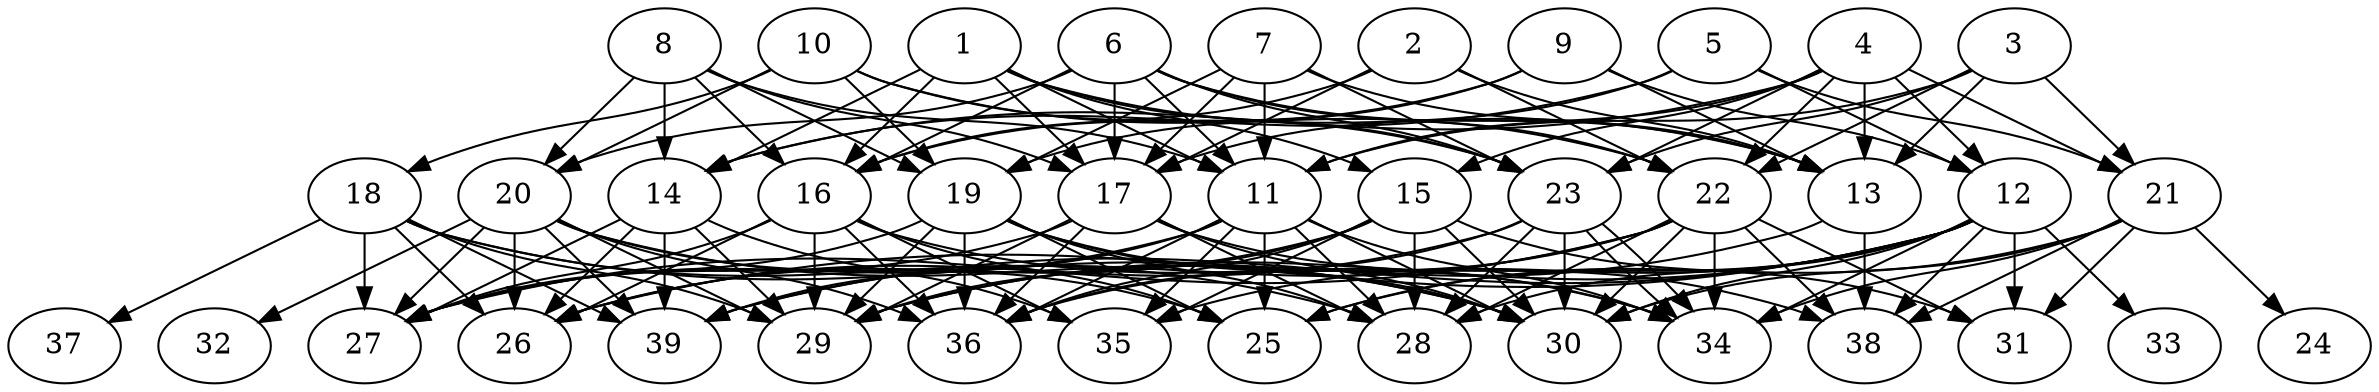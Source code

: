 // DAG (tier=3-complex, mode=compute, n=39, ccr=0.472, fat=0.764, density=0.706, regular=0.329, jump=0.328, mindata=1048576, maxdata=16777216)
// DAG automatically generated by daggen at Sun Aug 24 16:33:34 2025
// /home/ermia/Project/Environments/daggen/bin/daggen --dot --ccr 0.472 --fat 0.764 --regular 0.329 --density 0.706 --jump 0.328 --mindata 1048576 --maxdata 16777216 -n 39 
digraph G {
  1 [size="26136690939428524", alpha="0.11", expect_size="13068345469714262"]
  1 -> 11 [size ="458987795382272"]
  1 -> 13 [size ="458987795382272"]
  1 -> 14 [size ="458987795382272"]
  1 -> 15 [size ="458987795382272"]
  1 -> 16 [size ="458987795382272"]
  1 -> 17 [size ="458987795382272"]
  1 -> 23 [size ="458987795382272"]
  2 [size="7338202237922957", alpha="0.19", expect_size="3669101118961478"]
  2 -> 13 [size ="145100109774848"]
  2 -> 16 [size ="145100109774848"]
  2 -> 17 [size ="145100109774848"]
  2 -> 22 [size ="145100109774848"]
  3 [size="1764192176570368000", alpha="0.13", expect_size="882096088285184000"]
  3 -> 11 [size ="11680297779200"]
  3 -> 13 [size ="11680297779200"]
  3 -> 21 [size ="11680297779200"]
  3 -> 22 [size ="11680297779200"]
  3 -> 23 [size ="11680297779200"]
  4 [size="637277096208957312", alpha="0.02", expect_size="318638548104478656"]
  4 -> 11 [size ="428606731845632"]
  4 -> 12 [size ="428606731845632"]
  4 -> 13 [size ="428606731845632"]
  4 -> 14 [size ="428606731845632"]
  4 -> 15 [size ="428606731845632"]
  4 -> 21 [size ="428606731845632"]
  4 -> 22 [size ="428606731845632"]
  4 -> 23 [size ="428606731845632"]
  5 [size="3604838374222390", alpha="0.10", expect_size="1802419187111195"]
  5 -> 12 [size ="62565266751488"]
  5 -> 14 [size ="62565266751488"]
  5 -> 17 [size ="62565266751488"]
  5 -> 21 [size ="62565266751488"]
  6 [size="2079365301875962624", alpha="0.04", expect_size="1039682650937981312"]
  6 -> 11 [size ="728185608077312"]
  6 -> 13 [size ="728185608077312"]
  6 -> 16 [size ="728185608077312"]
  6 -> 17 [size ="728185608077312"]
  6 -> 20 [size ="728185608077312"]
  6 -> 22 [size ="728185608077312"]
  6 -> 23 [size ="728185608077312"]
  7 [size="1441653136855699712", alpha="0.20", expect_size="720826568427849856"]
  7 -> 11 [size ="630562435891200"]
  7 -> 13 [size ="630562435891200"]
  7 -> 17 [size ="630562435891200"]
  7 -> 19 [size ="630562435891200"]
  7 -> 23 [size ="630562435891200"]
  8 [size="4270653842172952969216", alpha="0.08", expect_size="2135326921086476484608"]
  8 -> 11 [size ="2105811862028288"]
  8 -> 14 [size ="2105811862028288"]
  8 -> 16 [size ="2105811862028288"]
  8 -> 17 [size ="2105811862028288"]
  8 -> 19 [size ="2105811862028288"]
  8 -> 20 [size ="2105811862028288"]
  9 [size="1049223615581857408", alpha="0.16", expect_size="524611807790928704"]
  9 -> 12 [size ="822333572907008"]
  9 -> 13 [size ="822333572907008"]
  9 -> 16 [size ="822333572907008"]
  9 -> 19 [size ="822333572907008"]
  10 [size="1952471899053863", alpha="0.02", expect_size="976235949526931"]
  10 -> 18 [size ="59577781452800"]
  10 -> 19 [size ="59577781452800"]
  10 -> 20 [size ="59577781452800"]
  10 -> 22 [size ="59577781452800"]
  10 -> 23 [size ="59577781452800"]
  11 [size="950892202950360448", alpha="0.15", expect_size="475446101475180224"]
  11 -> 25 [size ="342631695515648"]
  11 -> 27 [size ="342631695515648"]
  11 -> 28 [size ="342631695515648"]
  11 -> 30 [size ="342631695515648"]
  11 -> 34 [size ="342631695515648"]
  11 -> 35 [size ="342631695515648"]
  11 -> 36 [size ="342631695515648"]
  11 -> 39 [size ="342631695515648"]
  12 [size="372571585979499937792", alpha="0.10", expect_size="186285792989749968896"]
  12 -> 25 [size ="414218801119232"]
  12 -> 26 [size ="414218801119232"]
  12 -> 28 [size ="414218801119232"]
  12 -> 29 [size ="414218801119232"]
  12 -> 30 [size ="414218801119232"]
  12 -> 31 [size ="414218801119232"]
  12 -> 33 [size ="414218801119232"]
  12 -> 34 [size ="414218801119232"]
  12 -> 35 [size ="414218801119232"]
  12 -> 38 [size ="414218801119232"]
  12 -> 39 [size ="414218801119232"]
  13 [size="5052356154886657", alpha="0.17", expect_size="2526178077443328"]
  13 -> 29 [size ="262034285395968"]
  13 -> 38 [size ="262034285395968"]
  14 [size="44245272032639451136", alpha="0.13", expect_size="22122636016319725568"]
  14 -> 26 [size ="100077066518528"]
  14 -> 27 [size ="100077066518528"]
  14 -> 29 [size ="100077066518528"]
  14 -> 35 [size ="100077066518528"]
  14 -> 39 [size ="100077066518528"]
  15 [size="454240007689967488", alpha="0.06", expect_size="227120003844983744"]
  15 -> 26 [size ="356493702463488"]
  15 -> 28 [size ="356493702463488"]
  15 -> 29 [size ="356493702463488"]
  15 -> 30 [size ="356493702463488"]
  15 -> 31 [size ="356493702463488"]
  15 -> 35 [size ="356493702463488"]
  15 -> 36 [size ="356493702463488"]
  16 [size="732925968104150", alpha="0.13", expect_size="366462984052075"]
  16 -> 25 [size ="33219726540800"]
  16 -> 26 [size ="33219726540800"]
  16 -> 27 [size ="33219726540800"]
  16 -> 29 [size ="33219726540800"]
  16 -> 34 [size ="33219726540800"]
  16 -> 35 [size ="33219726540800"]
  16 -> 36 [size ="33219726540800"]
  17 [size="1770357510020178432", alpha="0.14", expect_size="885178755010089216"]
  17 -> 27 [size ="873606624051200"]
  17 -> 28 [size ="873606624051200"]
  17 -> 29 [size ="873606624051200"]
  17 -> 30 [size ="873606624051200"]
  17 -> 36 [size ="873606624051200"]
  17 -> 38 [size ="873606624051200"]
  18 [size="632009701972646", alpha="0.08", expect_size="316004850986323"]
  18 -> 26 [size ="39975819149312"]
  18 -> 27 [size ="39975819149312"]
  18 -> 28 [size ="39975819149312"]
  18 -> 29 [size ="39975819149312"]
  18 -> 30 [size ="39975819149312"]
  18 -> 37 [size ="39975819149312"]
  18 -> 39 [size ="39975819149312"]
  19 [size="1971954404894400", alpha="0.10", expect_size="985977202447200"]
  19 -> 25 [size ="49167653142528"]
  19 -> 27 [size ="49167653142528"]
  19 -> 28 [size ="49167653142528"]
  19 -> 29 [size ="49167653142528"]
  19 -> 30 [size ="49167653142528"]
  19 -> 34 [size ="49167653142528"]
  19 -> 36 [size ="49167653142528"]
  20 [size="19107881632035728", alpha="0.06", expect_size="9553940816017864"]
  20 -> 25 [size ="2186854036144128"]
  20 -> 26 [size ="2186854036144128"]
  20 -> 27 [size ="2186854036144128"]
  20 -> 29 [size ="2186854036144128"]
  20 -> 30 [size ="2186854036144128"]
  20 -> 32 [size ="2186854036144128"]
  20 -> 36 [size ="2186854036144128"]
  20 -> 39 [size ="2186854036144128"]
  21 [size="10016367891724800", alpha="0.07", expect_size="5008183945862400"]
  21 -> 24 [size ="156551557939200"]
  21 -> 25 [size ="156551557939200"]
  21 -> 30 [size ="156551557939200"]
  21 -> 31 [size ="156551557939200"]
  21 -> 34 [size ="156551557939200"]
  21 -> 38 [size ="156551557939200"]
  22 [size="15576808815938330", alpha="0.19", expect_size="7788404407969165"]
  22 -> 27 [size ="922027607195648"]
  22 -> 28 [size ="922027607195648"]
  22 -> 30 [size ="922027607195648"]
  22 -> 31 [size ="922027607195648"]
  22 -> 34 [size ="922027607195648"]
  22 -> 36 [size ="922027607195648"]
  22 -> 38 [size ="922027607195648"]
  22 -> 39 [size ="922027607195648"]
  23 [size="1408044515608793088", alpha="0.12", expect_size="704022257804396544"]
  23 -> 26 [size ="676008801861632"]
  23 -> 28 [size ="676008801861632"]
  23 -> 30 [size ="676008801861632"]
  23 -> 34 [size ="676008801861632"]
  23 -> 34 [size ="676008801861632"]
  23 -> 36 [size ="676008801861632"]
  24 [size="5789251531868916736", alpha="0.10", expect_size="2894625765934458368"]
  25 [size="1326474897819435008000", alpha="0.14", expect_size="663237448909717504000"]
  26 [size="680354407535591168", alpha="0.18", expect_size="340177203767795584"]
  27 [size="1060930222161730176", alpha="0.12", expect_size="530465111080865088"]
  28 [size="222661376639150063616", alpha="0.11", expect_size="111330688319575031808"]
  29 [size="20894061137682956", alpha="0.19", expect_size="10447030568841478"]
  30 [size="41498785055175081984", alpha="0.13", expect_size="20749392527587540992"]
  31 [size="1133107677730999107584", alpha="0.10", expect_size="566553838865499553792"]
  32 [size="5825878510184241", alpha="0.17", expect_size="2912939255092120"]
  33 [size="1425001242996814", alpha="0.18", expect_size="712500621498407"]
  34 [size="10502279990599934", alpha="0.18", expect_size="5251139995299967"]
  35 [size="1293375868718022656", alpha="0.06", expect_size="646687934359011328"]
  36 [size="16001973829360152", alpha="0.16", expect_size="8000986914680076"]
  37 [size="762573478049205760", alpha="0.10", expect_size="381286739024602880"]
  38 [size="1725457631863455612928", alpha="0.06", expect_size="862728815931727806464"]
  39 [size="61860753538903104", alpha="0.03", expect_size="30930376769451552"]
}
